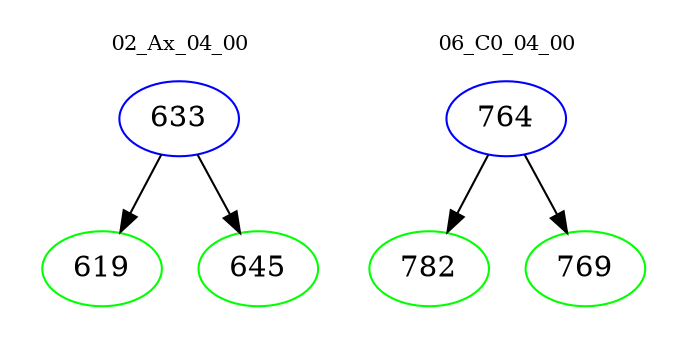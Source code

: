 digraph{
subgraph cluster_0 {
color = white
label = "02_Ax_04_00";
fontsize=10;
T0_633 [label="633", color="blue"]
T0_633 -> T0_619 [color="black"]
T0_619 [label="619", color="green"]
T0_633 -> T0_645 [color="black"]
T0_645 [label="645", color="green"]
}
subgraph cluster_1 {
color = white
label = "06_C0_04_00";
fontsize=10;
T1_764 [label="764", color="blue"]
T1_764 -> T1_782 [color="black"]
T1_782 [label="782", color="green"]
T1_764 -> T1_769 [color="black"]
T1_769 [label="769", color="green"]
}
}

